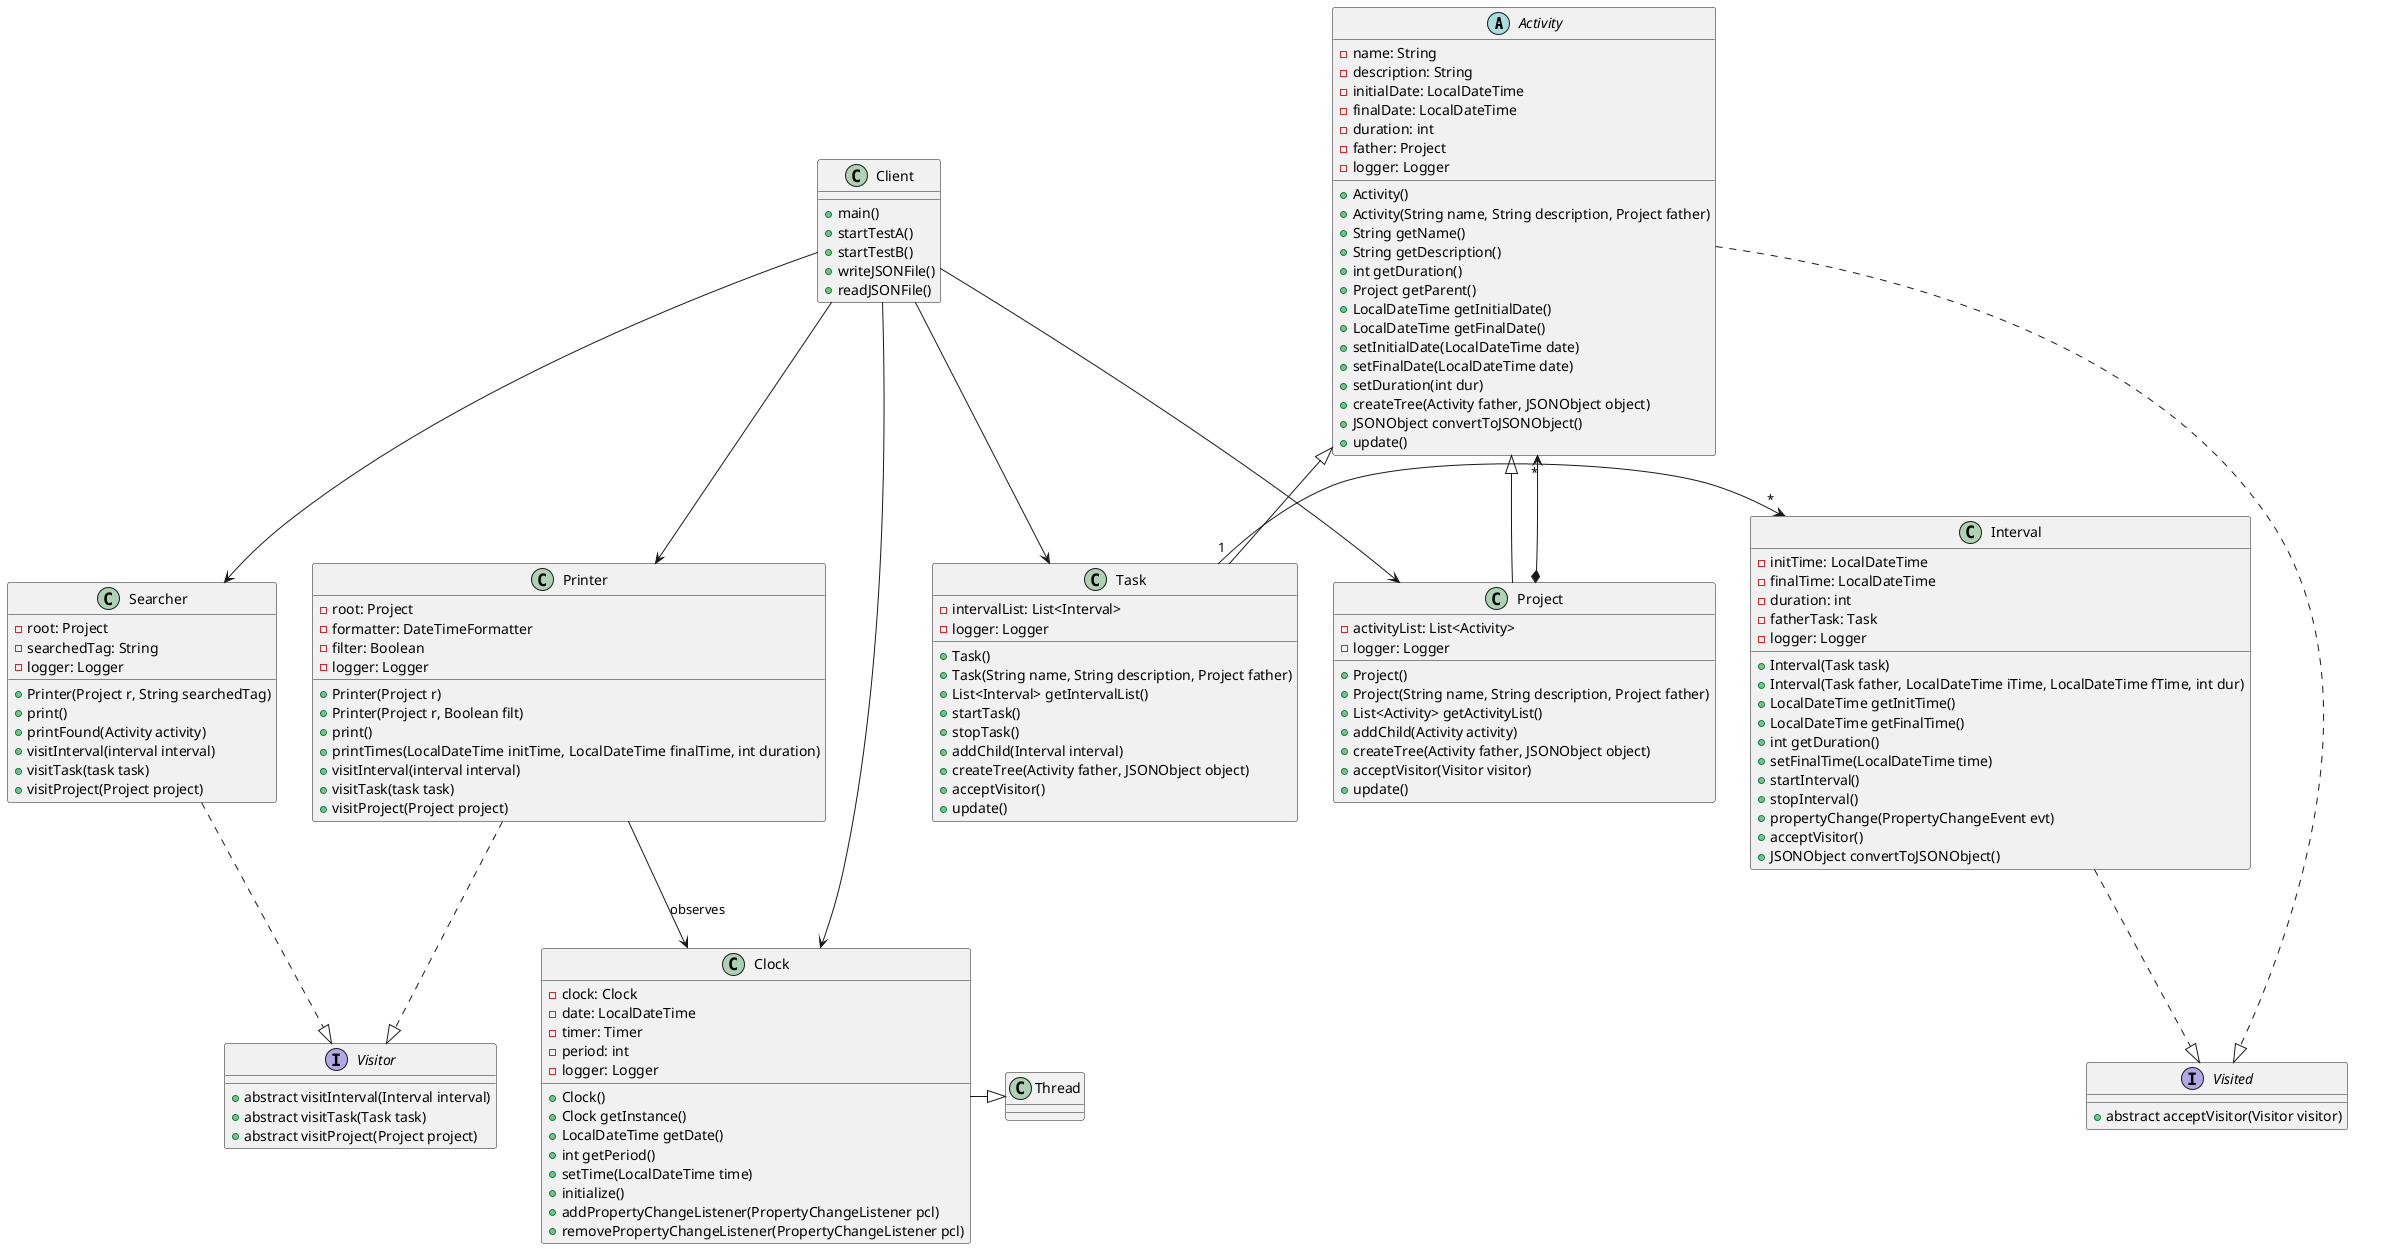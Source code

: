 @startuml


abstract class Activity{
- name: String
- description: String
- initialDate: LocalDateTime
- finalDate: LocalDateTime
- duration: int
- father: Project
- logger: Logger
+ Activity()
+ Activity(String name, String description, Project father)
+ String getName()
+ String getDescription()
+ int getDuration()
+ Project getParent()
+ LocalDateTime getInitialDate()
+ LocalDateTime getFinalDate()
+ setInitialDate(LocalDateTime date)
+ setFinalDate(LocalDateTime date)
+ setDuration(int dur)
+ createTree(Activity father, JSONObject object)
+ JSONObject convertToJSONObject()
+ update()

}

class Task{
- intervalList: List<Interval>
- logger: Logger
+ Task()
+ Task(String name, String description, Project father)
+ List<Interval> getIntervalList()
+ startTask()
+ stopTask()
+ addChild(Interval interval)
+ createTree(Activity father, JSONObject object)
+ acceptVisitor()
+ update()
}

class Project{
- activityList: List<Activity>
- logger: Logger
+ Project()
+ Project(String name, String description, Project father)
+ List<Activity> getActivityList()
+ addChild(Activity activity)
+ createTree(Activity father, JSONObject object)
+ acceptVisitor(Visitor visitor)
+ update()

}

class Clock{
- clock: Clock
- date: LocalDateTime
- timer: Timer
- period: int
- logger: Logger
+ Clock()
+ Clock getInstance()
+ LocalDateTime getDate()
+ int getPeriod()
+ setTime(LocalDateTime time)
+ initialize()
+ addPropertyChangeListener(PropertyChangeListener pcl)
+ removePropertyChangeListener(PropertyChangeListener pcl)
}

class Thread{}

class Interval{
- initTime: LocalDateTime
- finalTime: LocalDateTime
- duration: int
- fatherTask: Task
- logger: Logger
+ Interval(Task task)
+ Interval(Task father, LocalDateTime iTime, LocalDateTime fTime, int dur)
+ LocalDateTime getInitTime()
+ LocalDateTime getFinalTime()
+ int getDuration()
+ setFinalTime(LocalDateTime time)
+ startInterval()
+ stopInterval()
+ propertyChange(PropertyChangeEvent evt)
+ acceptVisitor()
+ JSONObject convertToJSONObject()
}

class Client{
+ main()
+ startTestA()
+ startTestB()
+ writeJSONFile()
+ readJSONFile()
}

class Printer{
- root: Project
- formatter: DateTimeFormatter
- filter: Boolean
- logger: Logger
+ Printer(Project r)
+ Printer(Project r, Boolean filt)
+ print()
+ printTimes(LocalDateTime initTime, LocalDateTime finalTime, int duration)
+ visitInterval(interval interval)
+ visitTask(task task)
+ visitProject(Project project)
}

interface Visited{
+ abstract acceptVisitor(Visitor visitor)
}

interface Visitor{
+ abstract visitInterval(Interval interval)
+ abstract visitTask(Task task)
+ abstract visitProject(Project project)
}

class Searcher{
- root: Project
- searchedTag: String
- logger: Logger
+ Printer(Project r, String searchedTag)
+ print()
+ printFound(Activity activity)
+ visitInterval(interval interval)
+ visitTask(task task)
+ visitProject(Project project)
}


Project -up-|> Activity
Task -up-|> Activity
Project  *--> "*" Activity
Client --> Project
Client --> Task
Client --> Clock
Client --> Printer
Client --> Searcher
Task "1" -right->"*" Interval
Printer --> Clock : observes
Clock -right-|> Thread
Printer ..|> Visitor
Searcher ..|> Visitor
Activity ..|> Visited
Interval ..|> Visited

@enduml